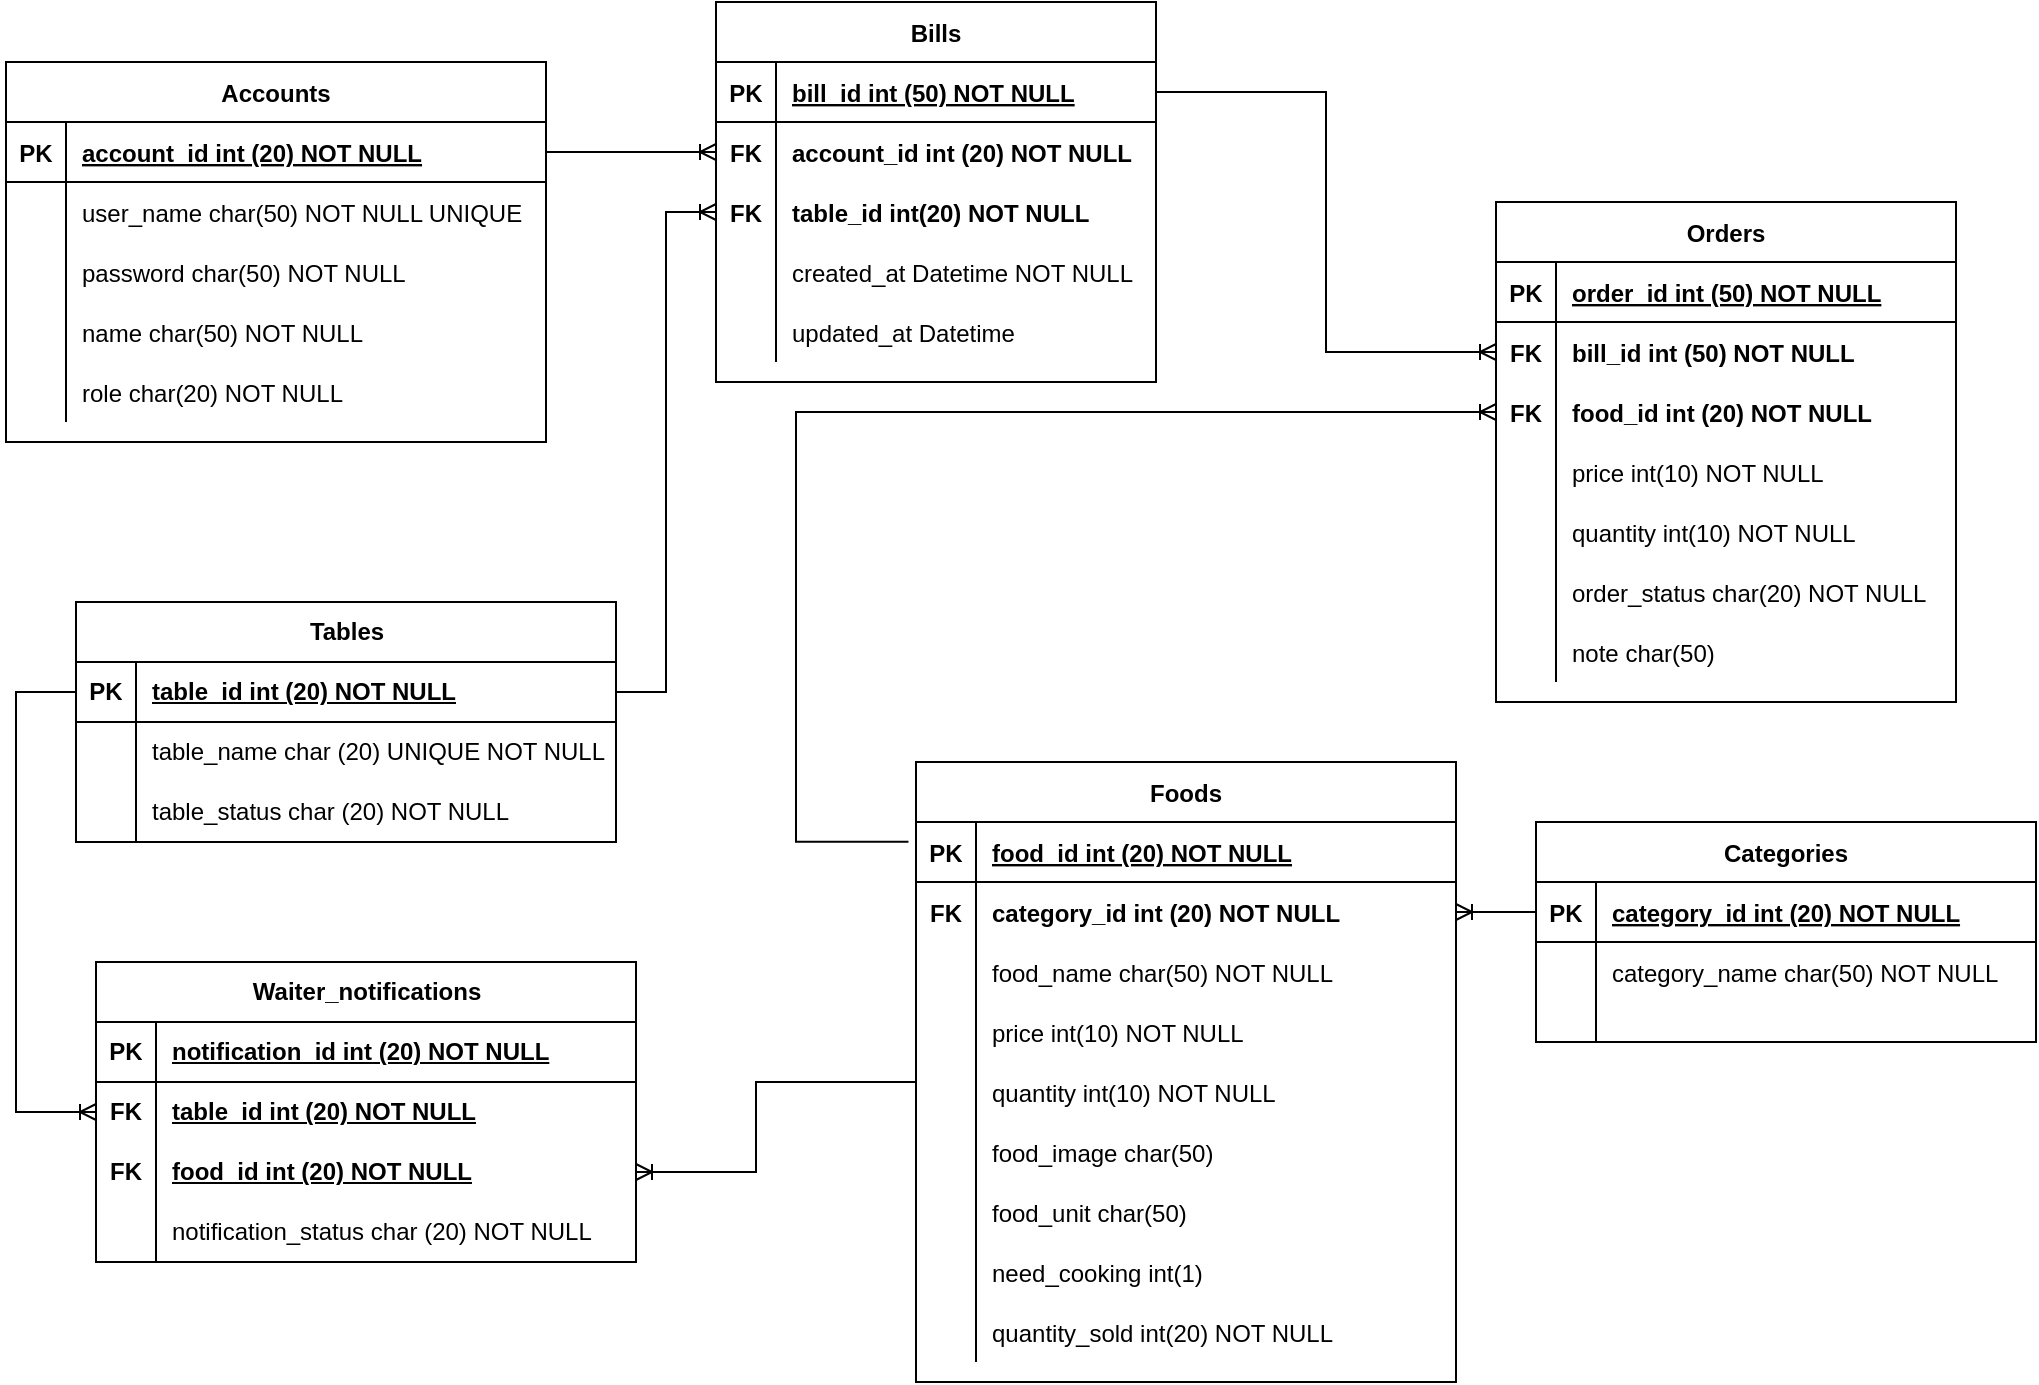 <mxfile version="24.6.4" type="device">
  <diagram id="R2lEEEUBdFMjLlhIrx00" name="Page-1">
    <mxGraphModel dx="2199" dy="720" grid="1" gridSize="10" guides="1" tooltips="1" connect="1" arrows="1" fold="1" page="1" pageScale="1" pageWidth="850" pageHeight="1100" math="0" shadow="0" extFonts="Permanent Marker^https://fonts.googleapis.com/css?family=Permanent+Marker">
      <root>
        <mxCell id="0" />
        <mxCell id="1" parent="0" />
        <mxCell id="bPMgGf5_AhaVHWxSBTx6-1" value="Accounts" style="shape=table;startSize=30;container=1;collapsible=1;childLayout=tableLayout;fixedRows=1;rowLines=0;fontStyle=1;align=center;resizeLast=1;" parent="1" vertex="1">
          <mxGeometry x="-695" y="100" width="270" height="190" as="geometry" />
        </mxCell>
        <mxCell id="bPMgGf5_AhaVHWxSBTx6-2" value="" style="shape=partialRectangle;collapsible=0;dropTarget=0;pointerEvents=0;fillColor=none;points=[[0,0.5],[1,0.5]];portConstraint=eastwest;top=0;left=0;right=0;bottom=1;" parent="bPMgGf5_AhaVHWxSBTx6-1" vertex="1">
          <mxGeometry y="30" width="270" height="30" as="geometry" />
        </mxCell>
        <mxCell id="bPMgGf5_AhaVHWxSBTx6-3" value="PK" style="shape=partialRectangle;overflow=hidden;connectable=0;fillColor=none;top=0;left=0;bottom=0;right=0;fontStyle=1;" parent="bPMgGf5_AhaVHWxSBTx6-2" vertex="1">
          <mxGeometry width="30" height="30" as="geometry">
            <mxRectangle width="30" height="30" as="alternateBounds" />
          </mxGeometry>
        </mxCell>
        <mxCell id="bPMgGf5_AhaVHWxSBTx6-4" value="account_id int (20) NOT NULL" style="shape=partialRectangle;overflow=hidden;connectable=0;fillColor=none;top=0;left=0;bottom=0;right=0;align=left;spacingLeft=6;fontStyle=5;" parent="bPMgGf5_AhaVHWxSBTx6-2" vertex="1">
          <mxGeometry x="30" width="240" height="30" as="geometry">
            <mxRectangle width="240" height="30" as="alternateBounds" />
          </mxGeometry>
        </mxCell>
        <mxCell id="bPMgGf5_AhaVHWxSBTx6-5" value="" style="shape=partialRectangle;collapsible=0;dropTarget=0;pointerEvents=0;fillColor=none;points=[[0,0.5],[1,0.5]];portConstraint=eastwest;top=0;left=0;right=0;bottom=0;" parent="bPMgGf5_AhaVHWxSBTx6-1" vertex="1">
          <mxGeometry y="60" width="270" height="30" as="geometry" />
        </mxCell>
        <mxCell id="bPMgGf5_AhaVHWxSBTx6-6" value="" style="shape=partialRectangle;overflow=hidden;connectable=0;fillColor=none;top=0;left=0;bottom=0;right=0;" parent="bPMgGf5_AhaVHWxSBTx6-5" vertex="1">
          <mxGeometry width="30" height="30" as="geometry">
            <mxRectangle width="30" height="30" as="alternateBounds" />
          </mxGeometry>
        </mxCell>
        <mxCell id="bPMgGf5_AhaVHWxSBTx6-7" value="user_name char(50) NOT NULL UNIQUE" style="shape=partialRectangle;overflow=hidden;connectable=0;fillColor=none;top=0;left=0;bottom=0;right=0;align=left;spacingLeft=6;" parent="bPMgGf5_AhaVHWxSBTx6-5" vertex="1">
          <mxGeometry x="30" width="240" height="30" as="geometry">
            <mxRectangle width="240" height="30" as="alternateBounds" />
          </mxGeometry>
        </mxCell>
        <mxCell id="bPMgGf5_AhaVHWxSBTx6-8" value="" style="shape=partialRectangle;collapsible=0;dropTarget=0;pointerEvents=0;fillColor=none;points=[[0,0.5],[1,0.5]];portConstraint=eastwest;top=0;left=0;right=0;bottom=0;" parent="bPMgGf5_AhaVHWxSBTx6-1" vertex="1">
          <mxGeometry y="90" width="270" height="30" as="geometry" />
        </mxCell>
        <mxCell id="bPMgGf5_AhaVHWxSBTx6-9" value="" style="shape=partialRectangle;overflow=hidden;connectable=0;fillColor=none;top=0;left=0;bottom=0;right=0;" parent="bPMgGf5_AhaVHWxSBTx6-8" vertex="1">
          <mxGeometry width="30" height="30" as="geometry">
            <mxRectangle width="30" height="30" as="alternateBounds" />
          </mxGeometry>
        </mxCell>
        <mxCell id="bPMgGf5_AhaVHWxSBTx6-10" value="password char(50) NOT NULL" style="shape=partialRectangle;overflow=hidden;connectable=0;fillColor=none;top=0;left=0;bottom=0;right=0;align=left;spacingLeft=6;" parent="bPMgGf5_AhaVHWxSBTx6-8" vertex="1">
          <mxGeometry x="30" width="240" height="30" as="geometry">
            <mxRectangle width="240" height="30" as="alternateBounds" />
          </mxGeometry>
        </mxCell>
        <mxCell id="bPMgGf5_AhaVHWxSBTx6-11" value="" style="shape=partialRectangle;collapsible=0;dropTarget=0;pointerEvents=0;fillColor=none;points=[[0,0.5],[1,0.5]];portConstraint=eastwest;top=0;left=0;right=0;bottom=0;" parent="bPMgGf5_AhaVHWxSBTx6-1" vertex="1">
          <mxGeometry y="120" width="270" height="30" as="geometry" />
        </mxCell>
        <mxCell id="bPMgGf5_AhaVHWxSBTx6-12" value="" style="shape=partialRectangle;overflow=hidden;connectable=0;fillColor=none;top=0;left=0;bottom=0;right=0;" parent="bPMgGf5_AhaVHWxSBTx6-11" vertex="1">
          <mxGeometry width="30" height="30" as="geometry">
            <mxRectangle width="30" height="30" as="alternateBounds" />
          </mxGeometry>
        </mxCell>
        <mxCell id="bPMgGf5_AhaVHWxSBTx6-13" value="name char(50) NOT NULL" style="shape=partialRectangle;overflow=hidden;connectable=0;fillColor=none;top=0;left=0;bottom=0;right=0;align=left;spacingLeft=6;" parent="bPMgGf5_AhaVHWxSBTx6-11" vertex="1">
          <mxGeometry x="30" width="240" height="30" as="geometry">
            <mxRectangle width="240" height="30" as="alternateBounds" />
          </mxGeometry>
        </mxCell>
        <mxCell id="bPMgGf5_AhaVHWxSBTx6-14" value="" style="shape=partialRectangle;collapsible=0;dropTarget=0;pointerEvents=0;fillColor=none;points=[[0,0.5],[1,0.5]];portConstraint=eastwest;top=0;left=0;right=0;bottom=0;" parent="bPMgGf5_AhaVHWxSBTx6-1" vertex="1">
          <mxGeometry y="150" width="270" height="30" as="geometry" />
        </mxCell>
        <mxCell id="bPMgGf5_AhaVHWxSBTx6-15" value="" style="shape=partialRectangle;overflow=hidden;connectable=0;fillColor=none;top=0;left=0;bottom=0;right=0;" parent="bPMgGf5_AhaVHWxSBTx6-14" vertex="1">
          <mxGeometry width="30" height="30" as="geometry">
            <mxRectangle width="30" height="30" as="alternateBounds" />
          </mxGeometry>
        </mxCell>
        <mxCell id="bPMgGf5_AhaVHWxSBTx6-16" value="role char(20) NOT NULL" style="shape=partialRectangle;overflow=hidden;connectable=0;fillColor=none;top=0;left=0;bottom=0;right=0;align=left;spacingLeft=6;" parent="bPMgGf5_AhaVHWxSBTx6-14" vertex="1">
          <mxGeometry x="30" width="240" height="30" as="geometry">
            <mxRectangle width="240" height="30" as="alternateBounds" />
          </mxGeometry>
        </mxCell>
        <mxCell id="bPMgGf5_AhaVHWxSBTx6-17" value="Categories" style="shape=table;startSize=30;container=1;collapsible=1;childLayout=tableLayout;fixedRows=1;rowLines=0;fontStyle=1;align=center;resizeLast=1;" parent="1" vertex="1">
          <mxGeometry x="70" y="480" width="250" height="110" as="geometry" />
        </mxCell>
        <mxCell id="bPMgGf5_AhaVHWxSBTx6-18" value="" style="shape=partialRectangle;collapsible=0;dropTarget=0;pointerEvents=0;fillColor=none;points=[[0,0.5],[1,0.5]];portConstraint=eastwest;top=0;left=0;right=0;bottom=1;" parent="bPMgGf5_AhaVHWxSBTx6-17" vertex="1">
          <mxGeometry y="30" width="250" height="30" as="geometry" />
        </mxCell>
        <mxCell id="bPMgGf5_AhaVHWxSBTx6-19" value="PK" style="shape=partialRectangle;overflow=hidden;connectable=0;fillColor=none;top=0;left=0;bottom=0;right=0;fontStyle=1;" parent="bPMgGf5_AhaVHWxSBTx6-18" vertex="1">
          <mxGeometry width="30" height="30" as="geometry">
            <mxRectangle width="30" height="30" as="alternateBounds" />
          </mxGeometry>
        </mxCell>
        <mxCell id="bPMgGf5_AhaVHWxSBTx6-20" value="category_id int (20) NOT NULL" style="shape=partialRectangle;overflow=hidden;connectable=0;fillColor=none;top=0;left=0;bottom=0;right=0;align=left;spacingLeft=6;fontStyle=5;" parent="bPMgGf5_AhaVHWxSBTx6-18" vertex="1">
          <mxGeometry x="30" width="220" height="30" as="geometry">
            <mxRectangle width="220" height="30" as="alternateBounds" />
          </mxGeometry>
        </mxCell>
        <mxCell id="bPMgGf5_AhaVHWxSBTx6-21" value="" style="shape=partialRectangle;collapsible=0;dropTarget=0;pointerEvents=0;fillColor=none;points=[[0,0.5],[1,0.5]];portConstraint=eastwest;top=0;left=0;right=0;bottom=0;" parent="bPMgGf5_AhaVHWxSBTx6-17" vertex="1">
          <mxGeometry y="60" width="250" height="30" as="geometry" />
        </mxCell>
        <mxCell id="bPMgGf5_AhaVHWxSBTx6-22" value="" style="shape=partialRectangle;overflow=hidden;connectable=0;fillColor=none;top=0;left=0;bottom=0;right=0;" parent="bPMgGf5_AhaVHWxSBTx6-21" vertex="1">
          <mxGeometry width="30" height="30" as="geometry">
            <mxRectangle width="30" height="30" as="alternateBounds" />
          </mxGeometry>
        </mxCell>
        <mxCell id="bPMgGf5_AhaVHWxSBTx6-23" value="category_name char(50) NOT NULL" style="shape=partialRectangle;overflow=hidden;connectable=0;fillColor=none;top=0;left=0;bottom=0;right=0;align=left;spacingLeft=6;" parent="bPMgGf5_AhaVHWxSBTx6-21" vertex="1">
          <mxGeometry x="30" width="220" height="30" as="geometry">
            <mxRectangle width="220" height="30" as="alternateBounds" />
          </mxGeometry>
        </mxCell>
        <mxCell id="bPMgGf5_AhaVHWxSBTx6-24" value="" style="shape=partialRectangle;collapsible=0;dropTarget=0;pointerEvents=0;fillColor=none;points=[[0,0.5],[1,0.5]];portConstraint=eastwest;top=0;left=0;right=0;bottom=0;" parent="bPMgGf5_AhaVHWxSBTx6-17" vertex="1">
          <mxGeometry y="90" width="250" height="20" as="geometry" />
        </mxCell>
        <mxCell id="bPMgGf5_AhaVHWxSBTx6-25" value="" style="shape=partialRectangle;overflow=hidden;connectable=0;fillColor=none;top=0;left=0;bottom=0;right=0;" parent="bPMgGf5_AhaVHWxSBTx6-24" vertex="1">
          <mxGeometry width="30" height="20" as="geometry">
            <mxRectangle width="30" height="20" as="alternateBounds" />
          </mxGeometry>
        </mxCell>
        <mxCell id="bPMgGf5_AhaVHWxSBTx6-26" value="" style="shape=partialRectangle;overflow=hidden;connectable=0;fillColor=none;top=0;left=0;bottom=0;right=0;align=left;spacingLeft=6;" parent="bPMgGf5_AhaVHWxSBTx6-24" vertex="1">
          <mxGeometry x="30" width="220" height="20" as="geometry">
            <mxRectangle width="220" height="20" as="alternateBounds" />
          </mxGeometry>
        </mxCell>
        <mxCell id="bPMgGf5_AhaVHWxSBTx6-27" value="Foods" style="shape=table;startSize=30;container=1;collapsible=1;childLayout=tableLayout;fixedRows=1;rowLines=0;fontStyle=1;align=center;resizeLast=1;" parent="1" vertex="1">
          <mxGeometry x="-240" y="450" width="270" height="310" as="geometry" />
        </mxCell>
        <mxCell id="bPMgGf5_AhaVHWxSBTx6-28" value="" style="shape=partialRectangle;collapsible=0;dropTarget=0;pointerEvents=0;fillColor=none;points=[[0,0.5],[1,0.5]];portConstraint=eastwest;top=0;left=0;right=0;bottom=1;" parent="bPMgGf5_AhaVHWxSBTx6-27" vertex="1">
          <mxGeometry y="30" width="270" height="30" as="geometry" />
        </mxCell>
        <mxCell id="bPMgGf5_AhaVHWxSBTx6-29" value="PK" style="shape=partialRectangle;overflow=hidden;connectable=0;fillColor=none;top=0;left=0;bottom=0;right=0;fontStyle=1;" parent="bPMgGf5_AhaVHWxSBTx6-28" vertex="1">
          <mxGeometry width="30" height="30" as="geometry">
            <mxRectangle width="30" height="30" as="alternateBounds" />
          </mxGeometry>
        </mxCell>
        <mxCell id="bPMgGf5_AhaVHWxSBTx6-30" value="food_id int (20) NOT NULL" style="shape=partialRectangle;overflow=hidden;connectable=0;fillColor=none;top=0;left=0;bottom=0;right=0;align=left;spacingLeft=6;fontStyle=5;" parent="bPMgGf5_AhaVHWxSBTx6-28" vertex="1">
          <mxGeometry x="30" width="240" height="30" as="geometry">
            <mxRectangle width="240" height="30" as="alternateBounds" />
          </mxGeometry>
        </mxCell>
        <mxCell id="bPMgGf5_AhaVHWxSBTx6-31" value="" style="shape=partialRectangle;collapsible=0;dropTarget=0;pointerEvents=0;fillColor=none;points=[[0,0.5],[1,0.5]];portConstraint=eastwest;top=0;left=0;right=0;bottom=0;" parent="bPMgGf5_AhaVHWxSBTx6-27" vertex="1">
          <mxGeometry y="60" width="270" height="30" as="geometry" />
        </mxCell>
        <mxCell id="bPMgGf5_AhaVHWxSBTx6-32" value="FK" style="shape=partialRectangle;overflow=hidden;connectable=0;fillColor=none;top=0;left=0;bottom=0;right=0;fontStyle=1" parent="bPMgGf5_AhaVHWxSBTx6-31" vertex="1">
          <mxGeometry width="30" height="30" as="geometry">
            <mxRectangle width="30" height="30" as="alternateBounds" />
          </mxGeometry>
        </mxCell>
        <mxCell id="bPMgGf5_AhaVHWxSBTx6-33" value="category_id int (20) NOT NULL" style="shape=partialRectangle;overflow=hidden;connectable=0;fillColor=none;top=0;left=0;bottom=0;right=0;align=left;spacingLeft=6;fontStyle=1" parent="bPMgGf5_AhaVHWxSBTx6-31" vertex="1">
          <mxGeometry x="30" width="240" height="30" as="geometry">
            <mxRectangle width="240" height="30" as="alternateBounds" />
          </mxGeometry>
        </mxCell>
        <mxCell id="bPMgGf5_AhaVHWxSBTx6-34" value="" style="shape=partialRectangle;collapsible=0;dropTarget=0;pointerEvents=0;fillColor=none;points=[[0,0.5],[1,0.5]];portConstraint=eastwest;top=0;left=0;right=0;bottom=0;" parent="bPMgGf5_AhaVHWxSBTx6-27" vertex="1">
          <mxGeometry y="90" width="270" height="30" as="geometry" />
        </mxCell>
        <mxCell id="bPMgGf5_AhaVHWxSBTx6-35" value="" style="shape=partialRectangle;overflow=hidden;connectable=0;fillColor=none;top=0;left=0;bottom=0;right=0;fontStyle=1" parent="bPMgGf5_AhaVHWxSBTx6-34" vertex="1">
          <mxGeometry width="30" height="30" as="geometry">
            <mxRectangle width="30" height="30" as="alternateBounds" />
          </mxGeometry>
        </mxCell>
        <mxCell id="bPMgGf5_AhaVHWxSBTx6-36" value="food_name char(50) NOT NULL" style="shape=partialRectangle;overflow=hidden;connectable=0;fillColor=none;top=0;left=0;bottom=0;right=0;align=left;spacingLeft=6;fontStyle=0" parent="bPMgGf5_AhaVHWxSBTx6-34" vertex="1">
          <mxGeometry x="30" width="240" height="30" as="geometry">
            <mxRectangle width="240" height="30" as="alternateBounds" />
          </mxGeometry>
        </mxCell>
        <mxCell id="bPMgGf5_AhaVHWxSBTx6-37" value="" style="shape=partialRectangle;collapsible=0;dropTarget=0;pointerEvents=0;fillColor=none;points=[[0,0.5],[1,0.5]];portConstraint=eastwest;top=0;left=0;right=0;bottom=0;" parent="bPMgGf5_AhaVHWxSBTx6-27" vertex="1">
          <mxGeometry y="120" width="270" height="30" as="geometry" />
        </mxCell>
        <mxCell id="bPMgGf5_AhaVHWxSBTx6-38" value="" style="shape=partialRectangle;overflow=hidden;connectable=0;fillColor=none;top=0;left=0;bottom=0;right=0;" parent="bPMgGf5_AhaVHWxSBTx6-37" vertex="1">
          <mxGeometry width="30" height="30" as="geometry">
            <mxRectangle width="30" height="30" as="alternateBounds" />
          </mxGeometry>
        </mxCell>
        <mxCell id="bPMgGf5_AhaVHWxSBTx6-39" value="price int(10) NOT NULL" style="shape=partialRectangle;overflow=hidden;connectable=0;fillColor=none;top=0;left=0;bottom=0;right=0;align=left;spacingLeft=6;" parent="bPMgGf5_AhaVHWxSBTx6-37" vertex="1">
          <mxGeometry x="30" width="240" height="30" as="geometry">
            <mxRectangle width="240" height="30" as="alternateBounds" />
          </mxGeometry>
        </mxCell>
        <mxCell id="bPMgGf5_AhaVHWxSBTx6-40" value="" style="shape=partialRectangle;collapsible=0;dropTarget=0;pointerEvents=0;fillColor=none;points=[[0,0.5],[1,0.5]];portConstraint=eastwest;top=0;left=0;right=0;bottom=0;" parent="bPMgGf5_AhaVHWxSBTx6-27" vertex="1">
          <mxGeometry y="150" width="270" height="30" as="geometry" />
        </mxCell>
        <mxCell id="bPMgGf5_AhaVHWxSBTx6-41" value="" style="shape=partialRectangle;overflow=hidden;connectable=0;fillColor=none;top=0;left=0;bottom=0;right=0;" parent="bPMgGf5_AhaVHWxSBTx6-40" vertex="1">
          <mxGeometry width="30" height="30" as="geometry">
            <mxRectangle width="30" height="30" as="alternateBounds" />
          </mxGeometry>
        </mxCell>
        <mxCell id="bPMgGf5_AhaVHWxSBTx6-42" value="quantity int(10) NOT NULL" style="shape=partialRectangle;overflow=hidden;connectable=0;fillColor=none;top=0;left=0;bottom=0;right=0;align=left;spacingLeft=6;" parent="bPMgGf5_AhaVHWxSBTx6-40" vertex="1">
          <mxGeometry x="30" width="240" height="30" as="geometry">
            <mxRectangle width="240" height="30" as="alternateBounds" />
          </mxGeometry>
        </mxCell>
        <mxCell id="bPMgGf5_AhaVHWxSBTx6-43" value="" style="shape=partialRectangle;collapsible=0;dropTarget=0;pointerEvents=0;fillColor=none;points=[[0,0.5],[1,0.5]];portConstraint=eastwest;top=0;left=0;right=0;bottom=0;" parent="bPMgGf5_AhaVHWxSBTx6-27" vertex="1">
          <mxGeometry y="180" width="270" height="30" as="geometry" />
        </mxCell>
        <mxCell id="bPMgGf5_AhaVHWxSBTx6-44" value="" style="shape=partialRectangle;overflow=hidden;connectable=0;fillColor=none;top=0;left=0;bottom=0;right=0;" parent="bPMgGf5_AhaVHWxSBTx6-43" vertex="1">
          <mxGeometry width="30" height="30" as="geometry">
            <mxRectangle width="30" height="30" as="alternateBounds" />
          </mxGeometry>
        </mxCell>
        <mxCell id="bPMgGf5_AhaVHWxSBTx6-45" value="food_image char(50)" style="shape=partialRectangle;overflow=hidden;connectable=0;fillColor=none;top=0;left=0;bottom=0;right=0;align=left;spacingLeft=6;" parent="bPMgGf5_AhaVHWxSBTx6-43" vertex="1">
          <mxGeometry x="30" width="240" height="30" as="geometry">
            <mxRectangle width="240" height="30" as="alternateBounds" />
          </mxGeometry>
        </mxCell>
        <mxCell id="bPMgGf5_AhaVHWxSBTx6-46" value="" style="shape=partialRectangle;collapsible=0;dropTarget=0;pointerEvents=0;fillColor=none;points=[[0,0.5],[1,0.5]];portConstraint=eastwest;top=0;left=0;right=0;bottom=0;" parent="bPMgGf5_AhaVHWxSBTx6-27" vertex="1">
          <mxGeometry y="210" width="270" height="30" as="geometry" />
        </mxCell>
        <mxCell id="bPMgGf5_AhaVHWxSBTx6-47" value="" style="shape=partialRectangle;overflow=hidden;connectable=0;fillColor=none;top=0;left=0;bottom=0;right=0;" parent="bPMgGf5_AhaVHWxSBTx6-46" vertex="1">
          <mxGeometry width="30" height="30" as="geometry">
            <mxRectangle width="30" height="30" as="alternateBounds" />
          </mxGeometry>
        </mxCell>
        <mxCell id="bPMgGf5_AhaVHWxSBTx6-48" value="food_unit char(50)" style="shape=partialRectangle;overflow=hidden;connectable=0;fillColor=none;top=0;left=0;bottom=0;right=0;align=left;spacingLeft=6;" parent="bPMgGf5_AhaVHWxSBTx6-46" vertex="1">
          <mxGeometry x="30" width="240" height="30" as="geometry">
            <mxRectangle width="240" height="30" as="alternateBounds" />
          </mxGeometry>
        </mxCell>
        <mxCell id="dNofP_B73UsDfMJLvxnc-1" value="" style="shape=partialRectangle;collapsible=0;dropTarget=0;pointerEvents=0;fillColor=none;points=[[0,0.5],[1,0.5]];portConstraint=eastwest;top=0;left=0;right=0;bottom=0;" parent="bPMgGf5_AhaVHWxSBTx6-27" vertex="1">
          <mxGeometry y="240" width="270" height="30" as="geometry" />
        </mxCell>
        <mxCell id="dNofP_B73UsDfMJLvxnc-2" value="" style="shape=partialRectangle;overflow=hidden;connectable=0;fillColor=none;top=0;left=0;bottom=0;right=0;" parent="dNofP_B73UsDfMJLvxnc-1" vertex="1">
          <mxGeometry width="30" height="30" as="geometry">
            <mxRectangle width="30" height="30" as="alternateBounds" />
          </mxGeometry>
        </mxCell>
        <mxCell id="dNofP_B73UsDfMJLvxnc-3" value="need_cooking int(1)" style="shape=partialRectangle;overflow=hidden;connectable=0;fillColor=none;top=0;left=0;bottom=0;right=0;align=left;spacingLeft=6;" parent="dNofP_B73UsDfMJLvxnc-1" vertex="1">
          <mxGeometry x="30" width="240" height="30" as="geometry">
            <mxRectangle width="240" height="30" as="alternateBounds" />
          </mxGeometry>
        </mxCell>
        <mxCell id="dNofP_B73UsDfMJLvxnc-4" value="" style="shape=partialRectangle;collapsible=0;dropTarget=0;pointerEvents=0;fillColor=none;points=[[0,0.5],[1,0.5]];portConstraint=eastwest;top=0;left=0;right=0;bottom=0;" parent="bPMgGf5_AhaVHWxSBTx6-27" vertex="1">
          <mxGeometry y="270" width="270" height="30" as="geometry" />
        </mxCell>
        <mxCell id="dNofP_B73UsDfMJLvxnc-5" value="" style="shape=partialRectangle;overflow=hidden;connectable=0;fillColor=none;top=0;left=0;bottom=0;right=0;" parent="dNofP_B73UsDfMJLvxnc-4" vertex="1">
          <mxGeometry width="30" height="30" as="geometry">
            <mxRectangle width="30" height="30" as="alternateBounds" />
          </mxGeometry>
        </mxCell>
        <mxCell id="dNofP_B73UsDfMJLvxnc-6" value="quantity_sold int(20) NOT NULL" style="shape=partialRectangle;overflow=hidden;connectable=0;fillColor=none;top=0;left=0;bottom=0;right=0;align=left;spacingLeft=6;" parent="dNofP_B73UsDfMJLvxnc-4" vertex="1">
          <mxGeometry x="30" width="240" height="30" as="geometry">
            <mxRectangle width="240" height="30" as="alternateBounds" />
          </mxGeometry>
        </mxCell>
        <mxCell id="bPMgGf5_AhaVHWxSBTx6-50" value="Bills" style="shape=table;startSize=30;container=1;collapsible=1;childLayout=tableLayout;fixedRows=1;rowLines=0;fontStyle=1;align=center;resizeLast=1;" parent="1" vertex="1">
          <mxGeometry x="-340" y="70" width="220" height="190" as="geometry" />
        </mxCell>
        <mxCell id="bPMgGf5_AhaVHWxSBTx6-51" value="" style="shape=partialRectangle;collapsible=0;dropTarget=0;pointerEvents=0;fillColor=none;points=[[0,0.5],[1,0.5]];portConstraint=eastwest;top=0;left=0;right=0;bottom=1;" parent="bPMgGf5_AhaVHWxSBTx6-50" vertex="1">
          <mxGeometry y="30" width="220" height="30" as="geometry" />
        </mxCell>
        <mxCell id="bPMgGf5_AhaVHWxSBTx6-52" value="PK" style="shape=partialRectangle;overflow=hidden;connectable=0;fillColor=none;top=0;left=0;bottom=0;right=0;fontStyle=1;" parent="bPMgGf5_AhaVHWxSBTx6-51" vertex="1">
          <mxGeometry width="30" height="30" as="geometry">
            <mxRectangle width="30" height="30" as="alternateBounds" />
          </mxGeometry>
        </mxCell>
        <mxCell id="bPMgGf5_AhaVHWxSBTx6-53" value="bill_id int (50) NOT NULL" style="shape=partialRectangle;overflow=hidden;connectable=0;fillColor=none;top=0;left=0;bottom=0;right=0;align=left;spacingLeft=6;fontStyle=5;" parent="bPMgGf5_AhaVHWxSBTx6-51" vertex="1">
          <mxGeometry x="30" width="190" height="30" as="geometry">
            <mxRectangle width="190" height="30" as="alternateBounds" />
          </mxGeometry>
        </mxCell>
        <mxCell id="bPMgGf5_AhaVHWxSBTx6-54" value="" style="shape=partialRectangle;collapsible=0;dropTarget=0;pointerEvents=0;fillColor=none;points=[[0,0.5],[1,0.5]];portConstraint=eastwest;top=0;left=0;right=0;bottom=0;" parent="bPMgGf5_AhaVHWxSBTx6-50" vertex="1">
          <mxGeometry y="60" width="220" height="30" as="geometry" />
        </mxCell>
        <mxCell id="bPMgGf5_AhaVHWxSBTx6-55" value="FK" style="shape=partialRectangle;overflow=hidden;connectable=0;fillColor=none;top=0;left=0;bottom=0;right=0;fontStyle=1" parent="bPMgGf5_AhaVHWxSBTx6-54" vertex="1">
          <mxGeometry width="30" height="30" as="geometry">
            <mxRectangle width="30" height="30" as="alternateBounds" />
          </mxGeometry>
        </mxCell>
        <mxCell id="bPMgGf5_AhaVHWxSBTx6-56" value="account_id int (20) NOT NULL" style="shape=partialRectangle;overflow=hidden;connectable=0;fillColor=none;top=0;left=0;bottom=0;right=0;align=left;spacingLeft=6;fontStyle=1" parent="bPMgGf5_AhaVHWxSBTx6-54" vertex="1">
          <mxGeometry x="30" width="190" height="30" as="geometry">
            <mxRectangle width="190" height="30" as="alternateBounds" />
          </mxGeometry>
        </mxCell>
        <mxCell id="bPMgGf5_AhaVHWxSBTx6-57" value="" style="shape=partialRectangle;collapsible=0;dropTarget=0;pointerEvents=0;fillColor=none;points=[[0,0.5],[1,0.5]];portConstraint=eastwest;top=0;left=0;right=0;bottom=0;" parent="bPMgGf5_AhaVHWxSBTx6-50" vertex="1">
          <mxGeometry y="90" width="220" height="30" as="geometry" />
        </mxCell>
        <mxCell id="bPMgGf5_AhaVHWxSBTx6-58" value="FK" style="shape=partialRectangle;overflow=hidden;connectable=0;fillColor=none;top=0;left=0;bottom=0;right=0;fontStyle=1" parent="bPMgGf5_AhaVHWxSBTx6-57" vertex="1">
          <mxGeometry width="30" height="30" as="geometry">
            <mxRectangle width="30" height="30" as="alternateBounds" />
          </mxGeometry>
        </mxCell>
        <mxCell id="bPMgGf5_AhaVHWxSBTx6-59" value="table_id int(20) NOT NULL" style="shape=partialRectangle;overflow=hidden;connectable=0;fillColor=none;top=0;left=0;bottom=0;right=0;align=left;spacingLeft=6;fontStyle=1" parent="bPMgGf5_AhaVHWxSBTx6-57" vertex="1">
          <mxGeometry x="30" width="190" height="30" as="geometry">
            <mxRectangle width="190" height="30" as="alternateBounds" />
          </mxGeometry>
        </mxCell>
        <mxCell id="bPMgGf5_AhaVHWxSBTx6-156" value="" style="shape=partialRectangle;collapsible=0;dropTarget=0;pointerEvents=0;fillColor=none;points=[[0,0.5],[1,0.5]];portConstraint=eastwest;top=0;left=0;right=0;bottom=0;" parent="bPMgGf5_AhaVHWxSBTx6-50" vertex="1">
          <mxGeometry y="120" width="220" height="30" as="geometry" />
        </mxCell>
        <mxCell id="bPMgGf5_AhaVHWxSBTx6-157" value="" style="shape=partialRectangle;overflow=hidden;connectable=0;fillColor=none;top=0;left=0;bottom=0;right=0;fontStyle=1" parent="bPMgGf5_AhaVHWxSBTx6-156" vertex="1">
          <mxGeometry width="30" height="30" as="geometry">
            <mxRectangle width="30" height="30" as="alternateBounds" />
          </mxGeometry>
        </mxCell>
        <mxCell id="bPMgGf5_AhaVHWxSBTx6-158" value="created_at Datetime NOT NULL" style="shape=partialRectangle;overflow=hidden;connectable=0;fillColor=none;top=0;left=0;bottom=0;right=0;align=left;spacingLeft=6;fontStyle=0" parent="bPMgGf5_AhaVHWxSBTx6-156" vertex="1">
          <mxGeometry x="30" width="190" height="30" as="geometry">
            <mxRectangle width="190" height="30" as="alternateBounds" />
          </mxGeometry>
        </mxCell>
        <mxCell id="f5Uj2UCxnoqipFwZL3Yd-17" value="" style="shape=partialRectangle;collapsible=0;dropTarget=0;pointerEvents=0;fillColor=none;points=[[0,0.5],[1,0.5]];portConstraint=eastwest;top=0;left=0;right=0;bottom=0;" parent="bPMgGf5_AhaVHWxSBTx6-50" vertex="1">
          <mxGeometry y="150" width="220" height="30" as="geometry" />
        </mxCell>
        <mxCell id="f5Uj2UCxnoqipFwZL3Yd-18" value="" style="shape=partialRectangle;overflow=hidden;connectable=0;fillColor=none;top=0;left=0;bottom=0;right=0;" parent="f5Uj2UCxnoqipFwZL3Yd-17" vertex="1">
          <mxGeometry width="30" height="30" as="geometry">
            <mxRectangle width="30" height="30" as="alternateBounds" />
          </mxGeometry>
        </mxCell>
        <mxCell id="f5Uj2UCxnoqipFwZL3Yd-19" value="updated_at Datetime " style="shape=partialRectangle;overflow=hidden;connectable=0;fillColor=none;top=0;left=0;bottom=0;right=0;align=left;spacingLeft=6;" parent="f5Uj2UCxnoqipFwZL3Yd-17" vertex="1">
          <mxGeometry x="30" width="190" height="30" as="geometry">
            <mxRectangle width="190" height="30" as="alternateBounds" />
          </mxGeometry>
        </mxCell>
        <mxCell id="bPMgGf5_AhaVHWxSBTx6-85" value="" style="edgeStyle=entityRelationEdgeStyle;fontSize=12;html=1;endArrow=ERoneToMany;rounded=0;exitX=1;exitY=0.5;exitDx=0;exitDy=0;entryX=0;entryY=0.5;entryDx=0;entryDy=0;" parent="1" source="bPMgGf5_AhaVHWxSBTx6-2" target="bPMgGf5_AhaVHWxSBTx6-54" edge="1">
          <mxGeometry width="100" height="100" relative="1" as="geometry">
            <mxPoint x="-470" y="160" as="sourcePoint" />
            <mxPoint x="-375" y="160" as="targetPoint" />
            <Array as="points">
              <mxPoint x="-455" y="295" />
              <mxPoint x="-415" y="-165" />
            </Array>
          </mxGeometry>
        </mxCell>
        <mxCell id="bPMgGf5_AhaVHWxSBTx6-86" value="Tables" style="shape=table;startSize=30;container=1;collapsible=1;childLayout=tableLayout;fixedRows=1;rowLines=0;fontStyle=1;align=center;resizeLast=1;html=1;" parent="1" vertex="1">
          <mxGeometry x="-660" y="370" width="270" height="120" as="geometry" />
        </mxCell>
        <mxCell id="bPMgGf5_AhaVHWxSBTx6-87" value="" style="shape=tableRow;horizontal=0;startSize=0;swimlaneHead=0;swimlaneBody=0;fillColor=none;collapsible=0;dropTarget=0;points=[[0,0.5],[1,0.5]];portConstraint=eastwest;top=0;left=0;right=0;bottom=1;" parent="bPMgGf5_AhaVHWxSBTx6-86" vertex="1">
          <mxGeometry y="30" width="270" height="30" as="geometry" />
        </mxCell>
        <mxCell id="bPMgGf5_AhaVHWxSBTx6-88" value="PK" style="shape=partialRectangle;connectable=0;fillColor=none;top=0;left=0;bottom=0;right=0;fontStyle=1;overflow=hidden;whiteSpace=wrap;html=1;" parent="bPMgGf5_AhaVHWxSBTx6-87" vertex="1">
          <mxGeometry width="30" height="30" as="geometry">
            <mxRectangle width="30" height="30" as="alternateBounds" />
          </mxGeometry>
        </mxCell>
        <mxCell id="bPMgGf5_AhaVHWxSBTx6-89" value="&lt;span style=&quot;text-wrap: nowrap;&quot;&gt;table_id int (20) NOT NULL&lt;/span&gt;" style="shape=partialRectangle;connectable=0;fillColor=none;top=0;left=0;bottom=0;right=0;align=left;spacingLeft=6;fontStyle=5;overflow=hidden;whiteSpace=wrap;html=1;" parent="bPMgGf5_AhaVHWxSBTx6-87" vertex="1">
          <mxGeometry x="30" width="240" height="30" as="geometry">
            <mxRectangle width="240" height="30" as="alternateBounds" />
          </mxGeometry>
        </mxCell>
        <mxCell id="bPMgGf5_AhaVHWxSBTx6-90" value="" style="shape=tableRow;horizontal=0;startSize=0;swimlaneHead=0;swimlaneBody=0;fillColor=none;collapsible=0;dropTarget=0;points=[[0,0.5],[1,0.5]];portConstraint=eastwest;top=0;left=0;right=0;bottom=0;" parent="bPMgGf5_AhaVHWxSBTx6-86" vertex="1">
          <mxGeometry y="60" width="270" height="30" as="geometry" />
        </mxCell>
        <mxCell id="bPMgGf5_AhaVHWxSBTx6-91" value="" style="shape=partialRectangle;connectable=0;fillColor=none;top=0;left=0;bottom=0;right=0;editable=1;overflow=hidden;whiteSpace=wrap;html=1;" parent="bPMgGf5_AhaVHWxSBTx6-90" vertex="1">
          <mxGeometry width="30" height="30" as="geometry">
            <mxRectangle width="30" height="30" as="alternateBounds" />
          </mxGeometry>
        </mxCell>
        <mxCell id="bPMgGf5_AhaVHWxSBTx6-92" value="table_name char (20) UNIQUE NOT NULL" style="shape=partialRectangle;connectable=0;fillColor=none;top=0;left=0;bottom=0;right=0;align=left;spacingLeft=6;overflow=hidden;whiteSpace=wrap;html=1;" parent="bPMgGf5_AhaVHWxSBTx6-90" vertex="1">
          <mxGeometry x="30" width="240" height="30" as="geometry">
            <mxRectangle width="240" height="30" as="alternateBounds" />
          </mxGeometry>
        </mxCell>
        <mxCell id="bPMgGf5_AhaVHWxSBTx6-93" value="" style="shape=tableRow;horizontal=0;startSize=0;swimlaneHead=0;swimlaneBody=0;fillColor=none;collapsible=0;dropTarget=0;points=[[0,0.5],[1,0.5]];portConstraint=eastwest;top=0;left=0;right=0;bottom=0;" parent="bPMgGf5_AhaVHWxSBTx6-86" vertex="1">
          <mxGeometry y="90" width="270" height="30" as="geometry" />
        </mxCell>
        <mxCell id="bPMgGf5_AhaVHWxSBTx6-94" value="" style="shape=partialRectangle;connectable=0;fillColor=none;top=0;left=0;bottom=0;right=0;editable=1;overflow=hidden;whiteSpace=wrap;html=1;" parent="bPMgGf5_AhaVHWxSBTx6-93" vertex="1">
          <mxGeometry width="30" height="30" as="geometry">
            <mxRectangle width="30" height="30" as="alternateBounds" />
          </mxGeometry>
        </mxCell>
        <mxCell id="bPMgGf5_AhaVHWxSBTx6-95" value="table_status char (20) NOT NULL" style="shape=partialRectangle;connectable=0;fillColor=none;top=0;left=0;bottom=0;right=0;align=left;spacingLeft=6;overflow=hidden;whiteSpace=wrap;html=1;" parent="bPMgGf5_AhaVHWxSBTx6-93" vertex="1">
          <mxGeometry x="30" width="240" height="30" as="geometry">
            <mxRectangle width="240" height="30" as="alternateBounds" />
          </mxGeometry>
        </mxCell>
        <mxCell id="bPMgGf5_AhaVHWxSBTx6-97" value="Orders" style="shape=table;startSize=30;container=1;collapsible=1;childLayout=tableLayout;fixedRows=1;rowLines=0;fontStyle=1;align=center;resizeLast=1;" parent="1" vertex="1">
          <mxGeometry x="50" y="170" width="230.0" height="250" as="geometry" />
        </mxCell>
        <mxCell id="bPMgGf5_AhaVHWxSBTx6-98" value="" style="shape=partialRectangle;collapsible=0;dropTarget=0;pointerEvents=0;fillColor=none;points=[[0,0.5],[1,0.5]];portConstraint=eastwest;top=0;left=0;right=0;bottom=1;" parent="bPMgGf5_AhaVHWxSBTx6-97" vertex="1">
          <mxGeometry y="30" width="230.0" height="30" as="geometry" />
        </mxCell>
        <mxCell id="bPMgGf5_AhaVHWxSBTx6-99" value="PK" style="shape=partialRectangle;overflow=hidden;connectable=0;fillColor=none;top=0;left=0;bottom=0;right=0;fontStyle=1;" parent="bPMgGf5_AhaVHWxSBTx6-98" vertex="1">
          <mxGeometry width="30" height="30" as="geometry">
            <mxRectangle width="30" height="30" as="alternateBounds" />
          </mxGeometry>
        </mxCell>
        <mxCell id="bPMgGf5_AhaVHWxSBTx6-100" value="order_id int (50) NOT NULL" style="shape=partialRectangle;overflow=hidden;connectable=0;fillColor=none;top=0;left=0;bottom=0;right=0;align=left;spacingLeft=6;fontStyle=5;" parent="bPMgGf5_AhaVHWxSBTx6-98" vertex="1">
          <mxGeometry x="30" width="200.0" height="30" as="geometry">
            <mxRectangle width="200.0" height="30" as="alternateBounds" />
          </mxGeometry>
        </mxCell>
        <mxCell id="bPMgGf5_AhaVHWxSBTx6-101" value="" style="shape=partialRectangle;collapsible=0;dropTarget=0;pointerEvents=0;fillColor=none;points=[[0,0.5],[1,0.5]];portConstraint=eastwest;top=0;left=0;right=0;bottom=0;" parent="bPMgGf5_AhaVHWxSBTx6-97" vertex="1">
          <mxGeometry y="60" width="230.0" height="30" as="geometry" />
        </mxCell>
        <mxCell id="bPMgGf5_AhaVHWxSBTx6-102" value="FK" style="shape=partialRectangle;overflow=hidden;connectable=0;fillColor=none;top=0;left=0;bottom=0;right=0;fontStyle=1" parent="bPMgGf5_AhaVHWxSBTx6-101" vertex="1">
          <mxGeometry width="30" height="30" as="geometry">
            <mxRectangle width="30" height="30" as="alternateBounds" />
          </mxGeometry>
        </mxCell>
        <mxCell id="bPMgGf5_AhaVHWxSBTx6-103" value="bill_id int (50) NOT NULL" style="shape=partialRectangle;overflow=hidden;connectable=0;fillColor=none;top=0;left=0;bottom=0;right=0;align=left;spacingLeft=6;fontStyle=1" parent="bPMgGf5_AhaVHWxSBTx6-101" vertex="1">
          <mxGeometry x="30" width="200.0" height="30" as="geometry">
            <mxRectangle width="200.0" height="30" as="alternateBounds" />
          </mxGeometry>
        </mxCell>
        <mxCell id="bPMgGf5_AhaVHWxSBTx6-104" value="" style="shape=partialRectangle;collapsible=0;dropTarget=0;pointerEvents=0;fillColor=none;points=[[0,0.5],[1,0.5]];portConstraint=eastwest;top=0;left=0;right=0;bottom=0;" parent="bPMgGf5_AhaVHWxSBTx6-97" vertex="1">
          <mxGeometry y="90" width="230.0" height="30" as="geometry" />
        </mxCell>
        <mxCell id="bPMgGf5_AhaVHWxSBTx6-105" value="FK" style="shape=partialRectangle;overflow=hidden;connectable=0;fillColor=none;top=0;left=0;bottom=0;right=0;fontStyle=1" parent="bPMgGf5_AhaVHWxSBTx6-104" vertex="1">
          <mxGeometry width="30" height="30" as="geometry">
            <mxRectangle width="30" height="30" as="alternateBounds" />
          </mxGeometry>
        </mxCell>
        <mxCell id="bPMgGf5_AhaVHWxSBTx6-106" value="food_id int (20) NOT NULL" style="shape=partialRectangle;overflow=hidden;connectable=0;fillColor=none;top=0;left=0;bottom=0;right=0;align=left;spacingLeft=6;fontStyle=1" parent="bPMgGf5_AhaVHWxSBTx6-104" vertex="1">
          <mxGeometry x="30" width="200.0" height="30" as="geometry">
            <mxRectangle width="200.0" height="30" as="alternateBounds" />
          </mxGeometry>
        </mxCell>
        <mxCell id="bPMgGf5_AhaVHWxSBTx6-107" value="" style="shape=partialRectangle;collapsible=0;dropTarget=0;pointerEvents=0;fillColor=none;points=[[0,0.5],[1,0.5]];portConstraint=eastwest;top=0;left=0;right=0;bottom=0;" parent="bPMgGf5_AhaVHWxSBTx6-97" vertex="1">
          <mxGeometry y="120" width="230.0" height="30" as="geometry" />
        </mxCell>
        <mxCell id="bPMgGf5_AhaVHWxSBTx6-108" value="" style="shape=partialRectangle;overflow=hidden;connectable=0;fillColor=none;top=0;left=0;bottom=0;right=0;fontStyle=1" parent="bPMgGf5_AhaVHWxSBTx6-107" vertex="1">
          <mxGeometry width="30" height="30" as="geometry">
            <mxRectangle width="30" height="30" as="alternateBounds" />
          </mxGeometry>
        </mxCell>
        <mxCell id="bPMgGf5_AhaVHWxSBTx6-109" value="price int(10) NOT NULL" style="shape=partialRectangle;overflow=hidden;connectable=0;fillColor=none;top=0;left=0;bottom=0;right=0;align=left;spacingLeft=6;" parent="bPMgGf5_AhaVHWxSBTx6-107" vertex="1">
          <mxGeometry x="30" width="200.0" height="30" as="geometry">
            <mxRectangle width="200.0" height="30" as="alternateBounds" />
          </mxGeometry>
        </mxCell>
        <mxCell id="bPMgGf5_AhaVHWxSBTx6-113" value="" style="shape=partialRectangle;collapsible=0;dropTarget=0;pointerEvents=0;fillColor=none;points=[[0,0.5],[1,0.5]];portConstraint=eastwest;top=0;left=0;right=0;bottom=0;" parent="bPMgGf5_AhaVHWxSBTx6-97" vertex="1">
          <mxGeometry y="150" width="230.0" height="30" as="geometry" />
        </mxCell>
        <mxCell id="bPMgGf5_AhaVHWxSBTx6-114" value="" style="shape=partialRectangle;overflow=hidden;connectable=0;fillColor=none;top=0;left=0;bottom=0;right=0;fontStyle=1" parent="bPMgGf5_AhaVHWxSBTx6-113" vertex="1">
          <mxGeometry width="30" height="30" as="geometry">
            <mxRectangle width="30" height="30" as="alternateBounds" />
          </mxGeometry>
        </mxCell>
        <mxCell id="bPMgGf5_AhaVHWxSBTx6-115" value="quantity int(10) NOT NULL" style="shape=partialRectangle;overflow=hidden;connectable=0;fillColor=none;top=0;left=0;bottom=0;right=0;align=left;spacingLeft=6;" parent="bPMgGf5_AhaVHWxSBTx6-113" vertex="1">
          <mxGeometry x="30" width="200.0" height="30" as="geometry">
            <mxRectangle width="200.0" height="30" as="alternateBounds" />
          </mxGeometry>
        </mxCell>
        <mxCell id="bPMgGf5_AhaVHWxSBTx6-116" value="" style="shape=partialRectangle;collapsible=0;dropTarget=0;pointerEvents=0;fillColor=none;points=[[0,0.5],[1,0.5]];portConstraint=eastwest;top=0;left=0;right=0;bottom=0;" parent="bPMgGf5_AhaVHWxSBTx6-97" vertex="1">
          <mxGeometry y="180" width="230.0" height="30" as="geometry" />
        </mxCell>
        <mxCell id="bPMgGf5_AhaVHWxSBTx6-117" value="" style="shape=partialRectangle;overflow=hidden;connectable=0;fillColor=none;top=0;left=0;bottom=0;right=0;fontStyle=1" parent="bPMgGf5_AhaVHWxSBTx6-116" vertex="1">
          <mxGeometry width="30" height="30" as="geometry">
            <mxRectangle width="30" height="30" as="alternateBounds" />
          </mxGeometry>
        </mxCell>
        <mxCell id="bPMgGf5_AhaVHWxSBTx6-118" value="order_status char(20) NOT NULL" style="shape=partialRectangle;overflow=hidden;connectable=0;fillColor=none;top=0;left=0;bottom=0;right=0;align=left;spacingLeft=6;" parent="bPMgGf5_AhaVHWxSBTx6-116" vertex="1">
          <mxGeometry x="30" width="200.0" height="30" as="geometry">
            <mxRectangle width="200.0" height="30" as="alternateBounds" />
          </mxGeometry>
        </mxCell>
        <mxCell id="sH-KmGfKsvTkIycEWACc-36" value="" style="shape=partialRectangle;collapsible=0;dropTarget=0;pointerEvents=0;fillColor=none;points=[[0,0.5],[1,0.5]];portConstraint=eastwest;top=0;left=0;right=0;bottom=0;" parent="bPMgGf5_AhaVHWxSBTx6-97" vertex="1">
          <mxGeometry y="210" width="230.0" height="30" as="geometry" />
        </mxCell>
        <mxCell id="sH-KmGfKsvTkIycEWACc-37" value="" style="shape=partialRectangle;overflow=hidden;connectable=0;fillColor=none;top=0;left=0;bottom=0;right=0;fontStyle=1" parent="sH-KmGfKsvTkIycEWACc-36" vertex="1">
          <mxGeometry width="30" height="30" as="geometry">
            <mxRectangle width="30" height="30" as="alternateBounds" />
          </mxGeometry>
        </mxCell>
        <mxCell id="sH-KmGfKsvTkIycEWACc-38" value="note char(50) " style="shape=partialRectangle;overflow=hidden;connectable=0;fillColor=none;top=0;left=0;bottom=0;right=0;align=left;spacingLeft=6;fontStyle=0" parent="sH-KmGfKsvTkIycEWACc-36" vertex="1">
          <mxGeometry x="30" width="200.0" height="30" as="geometry">
            <mxRectangle width="200.0" height="30" as="alternateBounds" />
          </mxGeometry>
        </mxCell>
        <mxCell id="bPMgGf5_AhaVHWxSBTx6-121" value="Waiter_notifications" style="shape=table;startSize=30;container=1;collapsible=1;childLayout=tableLayout;fixedRows=1;rowLines=0;fontStyle=1;align=center;resizeLast=1;html=1;" parent="1" vertex="1">
          <mxGeometry x="-650" y="550" width="270" height="150" as="geometry" />
        </mxCell>
        <mxCell id="bPMgGf5_AhaVHWxSBTx6-122" value="" style="shape=tableRow;horizontal=0;startSize=0;swimlaneHead=0;swimlaneBody=0;fillColor=none;collapsible=0;dropTarget=0;points=[[0,0.5],[1,0.5]];portConstraint=eastwest;top=0;left=0;right=0;bottom=1;" parent="bPMgGf5_AhaVHWxSBTx6-121" vertex="1">
          <mxGeometry y="30" width="270" height="30" as="geometry" />
        </mxCell>
        <mxCell id="bPMgGf5_AhaVHWxSBTx6-123" value="PK" style="shape=partialRectangle;connectable=0;fillColor=none;top=0;left=0;bottom=0;right=0;fontStyle=1;overflow=hidden;whiteSpace=wrap;html=1;" parent="bPMgGf5_AhaVHWxSBTx6-122" vertex="1">
          <mxGeometry width="30" height="30" as="geometry">
            <mxRectangle width="30" height="30" as="alternateBounds" />
          </mxGeometry>
        </mxCell>
        <mxCell id="bPMgGf5_AhaVHWxSBTx6-124" value="&lt;span style=&quot;text-wrap: nowrap;&quot;&gt;notification_id int (20) NOT NULL&lt;/span&gt;" style="shape=partialRectangle;connectable=0;fillColor=none;top=0;left=0;bottom=0;right=0;align=left;spacingLeft=6;fontStyle=5;overflow=hidden;whiteSpace=wrap;html=1;" parent="bPMgGf5_AhaVHWxSBTx6-122" vertex="1">
          <mxGeometry x="30" width="240" height="30" as="geometry">
            <mxRectangle width="240" height="30" as="alternateBounds" />
          </mxGeometry>
        </mxCell>
        <mxCell id="bPMgGf5_AhaVHWxSBTx6-125" value="" style="shape=tableRow;horizontal=0;startSize=0;swimlaneHead=0;swimlaneBody=0;fillColor=none;collapsible=0;dropTarget=0;points=[[0,0.5],[1,0.5]];portConstraint=eastwest;top=0;left=0;right=0;bottom=0;" parent="bPMgGf5_AhaVHWxSBTx6-121" vertex="1">
          <mxGeometry y="60" width="270" height="30" as="geometry" />
        </mxCell>
        <mxCell id="bPMgGf5_AhaVHWxSBTx6-126" value="&lt;b&gt;FK&lt;/b&gt;" style="shape=partialRectangle;connectable=0;fillColor=none;top=0;left=0;bottom=0;right=0;editable=1;overflow=hidden;whiteSpace=wrap;html=1;" parent="bPMgGf5_AhaVHWxSBTx6-125" vertex="1">
          <mxGeometry width="30" height="30" as="geometry">
            <mxRectangle width="30" height="30" as="alternateBounds" />
          </mxGeometry>
        </mxCell>
        <mxCell id="bPMgGf5_AhaVHWxSBTx6-127" value="&lt;span style=&quot;font-weight: 700; text-wrap: nowrap; text-decoration-line: underline;&quot;&gt;table_id int (20) NOT NULL&lt;/span&gt;" style="shape=partialRectangle;connectable=0;fillColor=none;top=0;left=0;bottom=0;right=0;align=left;spacingLeft=6;overflow=hidden;whiteSpace=wrap;html=1;" parent="bPMgGf5_AhaVHWxSBTx6-125" vertex="1">
          <mxGeometry x="30" width="240" height="30" as="geometry">
            <mxRectangle width="240" height="30" as="alternateBounds" />
          </mxGeometry>
        </mxCell>
        <mxCell id="bPMgGf5_AhaVHWxSBTx6-128" value="" style="shape=tableRow;horizontal=0;startSize=0;swimlaneHead=0;swimlaneBody=0;fillColor=none;collapsible=0;dropTarget=0;points=[[0,0.5],[1,0.5]];portConstraint=eastwest;top=0;left=0;right=0;bottom=0;" parent="bPMgGf5_AhaVHWxSBTx6-121" vertex="1">
          <mxGeometry y="90" width="270" height="30" as="geometry" />
        </mxCell>
        <mxCell id="bPMgGf5_AhaVHWxSBTx6-129" value="&lt;b&gt;FK&lt;/b&gt;" style="shape=partialRectangle;connectable=0;fillColor=none;top=0;left=0;bottom=0;right=0;editable=1;overflow=hidden;whiteSpace=wrap;html=1;" parent="bPMgGf5_AhaVHWxSBTx6-128" vertex="1">
          <mxGeometry width="30" height="30" as="geometry">
            <mxRectangle width="30" height="30" as="alternateBounds" />
          </mxGeometry>
        </mxCell>
        <mxCell id="bPMgGf5_AhaVHWxSBTx6-130" value="&lt;span style=&quot;font-weight: 700; text-wrap: nowrap; text-decoration-line: underline;&quot;&gt;food_id int (20) NOT NULL&lt;/span&gt;" style="shape=partialRectangle;connectable=0;fillColor=none;top=0;left=0;bottom=0;right=0;align=left;spacingLeft=6;overflow=hidden;whiteSpace=wrap;html=1;" parent="bPMgGf5_AhaVHWxSBTx6-128" vertex="1">
          <mxGeometry x="30" width="240" height="30" as="geometry">
            <mxRectangle width="240" height="30" as="alternateBounds" />
          </mxGeometry>
        </mxCell>
        <mxCell id="bPMgGf5_AhaVHWxSBTx6-131" value="" style="shape=tableRow;horizontal=0;startSize=0;swimlaneHead=0;swimlaneBody=0;fillColor=none;collapsible=0;dropTarget=0;points=[[0,0.5],[1,0.5]];portConstraint=eastwest;top=0;left=0;right=0;bottom=0;" parent="bPMgGf5_AhaVHWxSBTx6-121" vertex="1">
          <mxGeometry y="120" width="270" height="30" as="geometry" />
        </mxCell>
        <mxCell id="bPMgGf5_AhaVHWxSBTx6-132" value="" style="shape=partialRectangle;connectable=0;fillColor=none;top=0;left=0;bottom=0;right=0;editable=1;overflow=hidden;whiteSpace=wrap;html=1;" parent="bPMgGf5_AhaVHWxSBTx6-131" vertex="1">
          <mxGeometry width="30" height="30" as="geometry">
            <mxRectangle width="30" height="30" as="alternateBounds" />
          </mxGeometry>
        </mxCell>
        <mxCell id="bPMgGf5_AhaVHWxSBTx6-133" value="notification_status char (20) NOT NULL" style="shape=partialRectangle;connectable=0;fillColor=none;top=0;left=0;bottom=0;right=0;align=left;spacingLeft=6;overflow=hidden;whiteSpace=wrap;html=1;" parent="bPMgGf5_AhaVHWxSBTx6-131" vertex="1">
          <mxGeometry x="30" width="240" height="30" as="geometry">
            <mxRectangle width="240" height="30" as="alternateBounds" />
          </mxGeometry>
        </mxCell>
        <mxCell id="sH-KmGfKsvTkIycEWACc-3" value="" style="edgeStyle=orthogonalEdgeStyle;fontSize=12;html=1;endArrow=ERoneToMany;rounded=0;entryX=0;entryY=0.5;entryDx=0;entryDy=0;exitX=1;exitY=0.5;exitDx=0;exitDy=0;" parent="1" source="bPMgGf5_AhaVHWxSBTx6-87" target="bPMgGf5_AhaVHWxSBTx6-57" edge="1">
          <mxGeometry width="100" height="100" relative="1" as="geometry">
            <mxPoint x="-370" y="410" as="sourcePoint" />
            <mxPoint x="-340" y="200" as="targetPoint" />
          </mxGeometry>
        </mxCell>
        <mxCell id="sH-KmGfKsvTkIycEWACc-13" value="" style="edgeStyle=orthogonalEdgeStyle;fontSize=12;html=1;endArrow=ERoneToMany;rounded=0;entryX=0;entryY=0.5;entryDx=0;entryDy=0;exitX=0;exitY=0.5;exitDx=0;exitDy=0;" parent="1" source="bPMgGf5_AhaVHWxSBTx6-87" target="bPMgGf5_AhaVHWxSBTx6-125" edge="1">
          <mxGeometry width="100" height="100" relative="1" as="geometry">
            <mxPoint x="-860" y="480" as="sourcePoint" />
            <mxPoint x="-810" y="240" as="targetPoint" />
            <Array as="points">
              <mxPoint x="-690" y="415" />
              <mxPoint x="-690" y="625" />
            </Array>
          </mxGeometry>
        </mxCell>
        <mxCell id="sH-KmGfKsvTkIycEWACc-14" value="" style="edgeStyle=orthogonalEdgeStyle;fontSize=12;html=1;endArrow=ERoneToMany;rounded=0;entryX=1;entryY=0.5;entryDx=0;entryDy=0;exitX=0;exitY=0.5;exitDx=0;exitDy=0;" parent="1" source="bPMgGf5_AhaVHWxSBTx6-28" target="bPMgGf5_AhaVHWxSBTx6-128" edge="1">
          <mxGeometry width="100" height="100" relative="1" as="geometry">
            <mxPoint x="-290.08" y="390" as="sourcePoint" />
            <mxPoint x="-280.08" y="570" as="targetPoint" />
            <Array as="points">
              <mxPoint x="-240" y="610" />
              <mxPoint x="-320" y="610" />
              <mxPoint x="-320" y="655" />
            </Array>
          </mxGeometry>
        </mxCell>
        <mxCell id="sH-KmGfKsvTkIycEWACc-16" value="" style="edgeStyle=orthogonalEdgeStyle;fontSize=12;html=1;endArrow=ERoneToMany;rounded=0;exitX=-0.014;exitY=0.331;exitDx=0;exitDy=0;exitPerimeter=0;entryX=0;entryY=0.5;entryDx=0;entryDy=0;" parent="1" source="bPMgGf5_AhaVHWxSBTx6-28" target="bPMgGf5_AhaVHWxSBTx6-104" edge="1">
          <mxGeometry width="100" height="100" relative="1" as="geometry">
            <mxPoint x="41" y="491" as="sourcePoint" />
            <mxPoint x="-50" y="340" as="targetPoint" />
            <Array as="points">
              <mxPoint x="-300" y="490" />
              <mxPoint x="-300" y="275" />
            </Array>
          </mxGeometry>
        </mxCell>
        <mxCell id="sH-KmGfKsvTkIycEWACc-39" value="" style="edgeStyle=orthogonalEdgeStyle;fontSize=12;html=1;endArrow=ERoneToMany;rounded=0;entryX=0;entryY=0.5;entryDx=0;entryDy=0;exitX=1;exitY=0.5;exitDx=0;exitDy=0;" parent="1" source="bPMgGf5_AhaVHWxSBTx6-51" target="bPMgGf5_AhaVHWxSBTx6-101" edge="1">
          <mxGeometry width="100" height="100" relative="1" as="geometry">
            <mxPoint x="-30" y="300" as="sourcePoint" />
            <mxPoint x="20" y="60" as="targetPoint" />
          </mxGeometry>
        </mxCell>
        <mxCell id="sH-KmGfKsvTkIycEWACc-40" value="" style="fontSize=12;html=1;endArrow=ERoneToMany;rounded=0;entryX=1;entryY=0.5;entryDx=0;entryDy=0;exitX=0;exitY=0.5;exitDx=0;exitDy=0;" parent="1" source="bPMgGf5_AhaVHWxSBTx6-18" target="bPMgGf5_AhaVHWxSBTx6-31" edge="1">
          <mxGeometry width="100" height="100" relative="1" as="geometry">
            <mxPoint x="200" y="730" as="sourcePoint" />
            <mxPoint x="60" y="780" as="targetPoint" />
          </mxGeometry>
        </mxCell>
      </root>
    </mxGraphModel>
  </diagram>
</mxfile>
